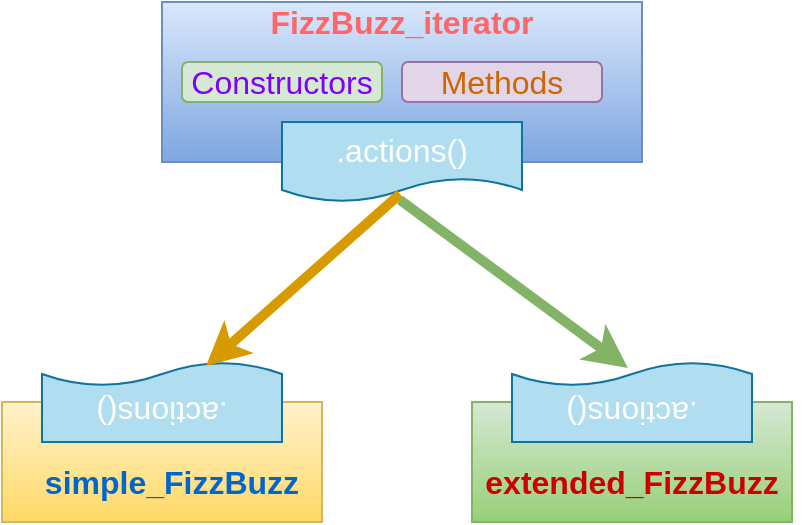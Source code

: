 <mxfile version="13.9.9" type="device"><diagram id="JVBRBtJLq70yDhVhhWuI" name="Página-1"><mxGraphModel dx="1350" dy="816" grid="1" gridSize="10" guides="1" tooltips="1" connect="1" arrows="1" fold="1" page="1" pageScale="1" pageWidth="827" pageHeight="1169" math="0" shadow="0"><root><mxCell id="0"/><mxCell id="1" parent="0"/><mxCell id="Xmy6-5lXMF5LL9DWUI3y-2" value="" style="rounded=0;whiteSpace=wrap;html=1;gradientColor=#7ea6e0;fillColor=#dae8fc;strokeColor=#6c8ebf;" vertex="1" parent="1"><mxGeometry x="280" y="120" width="240" height="80" as="geometry"/></mxCell><mxCell id="Xmy6-5lXMF5LL9DWUI3y-3" value="FizzBuzz_iterator" style="text;html=1;strokeColor=none;fillColor=none;align=center;verticalAlign=middle;whiteSpace=wrap;rounded=0;fontSize=16;fontStyle=1;fontColor=#FF6666;" vertex="1" parent="1"><mxGeometry x="315" y="120" width="170" height="20" as="geometry"/></mxCell><mxCell id="Xmy6-5lXMF5LL9DWUI3y-4" value="&lt;font color=&quot;#7f00ff&quot;&gt;Constructors&lt;/font&gt;" style="rounded=1;whiteSpace=wrap;html=1;fontSize=16;strokeColor=#82b366;fillColor=#d5e8d4;" vertex="1" parent="1"><mxGeometry x="290" y="150" width="100" height="20" as="geometry"/></mxCell><mxCell id="Xmy6-5lXMF5LL9DWUI3y-5" value="&lt;font color=&quot;#cc6600&quot;&gt;Methods&lt;/font&gt;" style="rounded=1;whiteSpace=wrap;html=1;fontSize=16;strokeColor=#9673a6;fillColor=#e1d5e7;" vertex="1" parent="1"><mxGeometry x="400" y="150" width="100" height="20" as="geometry"/></mxCell><mxCell id="Xmy6-5lXMF5LL9DWUI3y-7" value="&lt;font color=&quot;#ffffff&quot;&gt;.actions()&lt;/font&gt;" style="shape=document;whiteSpace=wrap;html=1;boundedLbl=1;fillColor=#b1ddf0;fontSize=16;strokeColor=#10739e;" vertex="1" parent="1"><mxGeometry x="340" y="180" width="120" height="40" as="geometry"/></mxCell><mxCell id="Xmy6-5lXMF5LL9DWUI3y-8" value="" style="rounded=0;whiteSpace=wrap;html=1;gradientColor=#ffd966;fillColor=#fff2cc;strokeColor=#d6b656;" vertex="1" parent="1"><mxGeometry x="200" y="320" width="160" height="60" as="geometry"/></mxCell><mxCell id="Xmy6-5lXMF5LL9DWUI3y-9" value="&lt;font color=&quot;#ffffff&quot;&gt;.actions()&lt;/font&gt;" style="shape=document;whiteSpace=wrap;html=1;boundedLbl=1;fillColor=#b1ddf0;fontSize=16;strokeColor=#10739e;rotation=-180;" vertex="1" parent="1"><mxGeometry x="220" y="300" width="120" height="40" as="geometry"/></mxCell><mxCell id="Xmy6-5lXMF5LL9DWUI3y-10" value="&lt;font color=&quot;#0066cc&quot;&gt;simple_FizzBuzz&lt;/font&gt;" style="text;html=1;strokeColor=none;fillColor=none;align=center;verticalAlign=middle;whiteSpace=wrap;rounded=0;fontSize=16;fontStyle=1;fontColor=#FF6666;" vertex="1" parent="1"><mxGeometry x="200" y="350" width="170" height="20" as="geometry"/></mxCell><mxCell id="Xmy6-5lXMF5LL9DWUI3y-11" value="" style="rounded=0;whiteSpace=wrap;html=1;gradientColor=#97d077;fillColor=#d5e8d4;strokeColor=#82b366;" vertex="1" parent="1"><mxGeometry x="435" y="320" width="160" height="60" as="geometry"/></mxCell><mxCell id="Xmy6-5lXMF5LL9DWUI3y-12" value="&lt;font color=&quot;#ffffff&quot;&gt;.actions()&lt;/font&gt;" style="shape=document;whiteSpace=wrap;html=1;boundedLbl=1;fillColor=#b1ddf0;fontSize=16;strokeColor=#10739e;rotation=-180;" vertex="1" parent="1"><mxGeometry x="455" y="300" width="120" height="40" as="geometry"/></mxCell><mxCell id="Xmy6-5lXMF5LL9DWUI3y-13" value="&lt;font color=&quot;#cc0000&quot;&gt;extended_FizzBuzz&lt;/font&gt;" style="text;html=1;strokeColor=none;fillColor=none;align=center;verticalAlign=middle;whiteSpace=wrap;rounded=0;fontSize=16;fontStyle=1;fontColor=#FF6666;" vertex="1" parent="1"><mxGeometry x="430" y="350" width="170" height="20" as="geometry"/></mxCell><mxCell id="Xmy6-5lXMF5LL9DWUI3y-14" value="" style="endArrow=classic;html=1;fontSize=16;fontColor=#FF6666;exitX=0.492;exitY=0.9;exitDx=0;exitDy=0;exitPerimeter=0;entryX=0.317;entryY=0.95;entryDx=0;entryDy=0;entryPerimeter=0;strokeWidth=5;strokeColor=#d79b00;fillColor=#ffcd28;gradientColor=#ffa500;" edge="1" parent="1" source="Xmy6-5lXMF5LL9DWUI3y-7" target="Xmy6-5lXMF5LL9DWUI3y-9"><mxGeometry width="50" height="50" relative="1" as="geometry"><mxPoint x="390" y="420" as="sourcePoint"/><mxPoint x="440" y="370" as="targetPoint"/></mxGeometry></mxCell><mxCell id="Xmy6-5lXMF5LL9DWUI3y-15" value="" style="endArrow=classic;html=1;fontSize=16;fontColor=#FF6666;entryX=0.517;entryY=0.925;entryDx=0;entryDy=0;entryPerimeter=0;strokeWidth=5;strokeColor=#82b366;fillColor=#d5e8d4;exitX=0.492;exitY=0.975;exitDx=0;exitDy=0;exitPerimeter=0;gradientColor=#97d077;" edge="1" parent="1" source="Xmy6-5lXMF5LL9DWUI3y-7" target="Xmy6-5lXMF5LL9DWUI3y-12"><mxGeometry width="50" height="50" relative="1" as="geometry"><mxPoint x="400" y="220" as="sourcePoint"/><mxPoint x="311.96" y="312" as="targetPoint"/></mxGeometry></mxCell></root></mxGraphModel></diagram></mxfile>